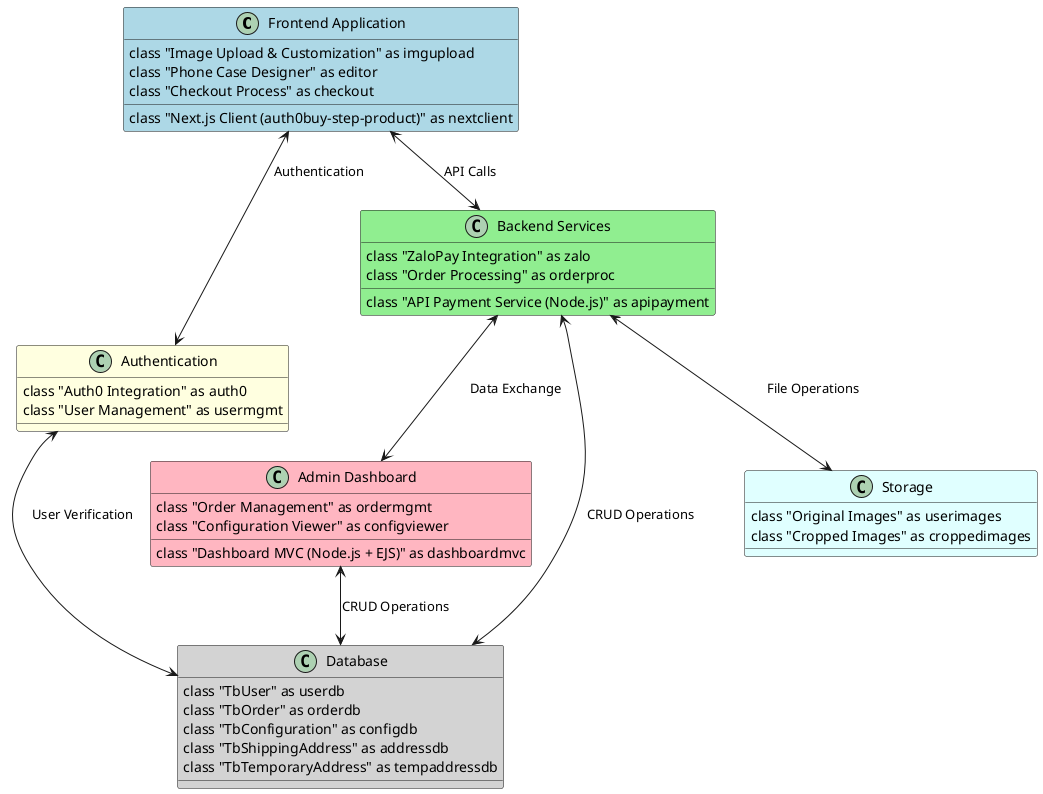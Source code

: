 @startuml E-Commerce Phone Case Customization - System Architecture

!define RECTANGLE class

RECTANGLE "Frontend Application" as frontend #LightBlue {
  RECTANGLE "Next.js Client (auth0buy-step-product)" as nextclient
  RECTANGLE "Image Upload & Customization" as imgupload
  RECTANGLE "Phone Case Designer" as editor
  RECTANGLE "Checkout Process" as checkout
}

RECTANGLE "Authentication" as auth #LightYellow {
  RECTANGLE "Auth0 Integration" as auth0
  RECTANGLE "User Management" as usermgmt
}

RECTANGLE "Backend Services" as backend #LightGreen {
  RECTANGLE "API Payment Service (Node.js)" as apipayment
  RECTANGLE "ZaloPay Integration" as zalo
  RECTANGLE "Order Processing" as orderproc
}

RECTANGLE "Admin Dashboard" as dashboard #LightPink {
  RECTANGLE "Dashboard MVC (Node.js + EJS)" as dashboardmvc
  RECTANGLE "Order Management" as ordermgmt
  RECTANGLE "Configuration Viewer" as configviewer
}

RECTANGLE "Database" as db #LightGray {
  RECTANGLE "TbUser" as userdb
  RECTANGLE "TbOrder" as orderdb
  RECTANGLE "TbConfiguration" as configdb
  RECTANGLE "TbShippingAddress" as addressdb
  RECTANGLE "TbTemporaryAddress" as tempaddressdb
}

RECTANGLE "Storage" as storage #LightCyan {
  RECTANGLE "Original Images" as userimages
  RECTANGLE "Cropped Images" as croppedimages
}

' Connections
frontend <--> auth : Authentication
frontend <--> backend : API Calls
backend <--> dashboard : Data Exchange
backend <--> db : CRUD Operations
backend <--> storage : File Operations
dashboard <--> db : CRUD Operations
auth <--> db : User Verification

@enduml
